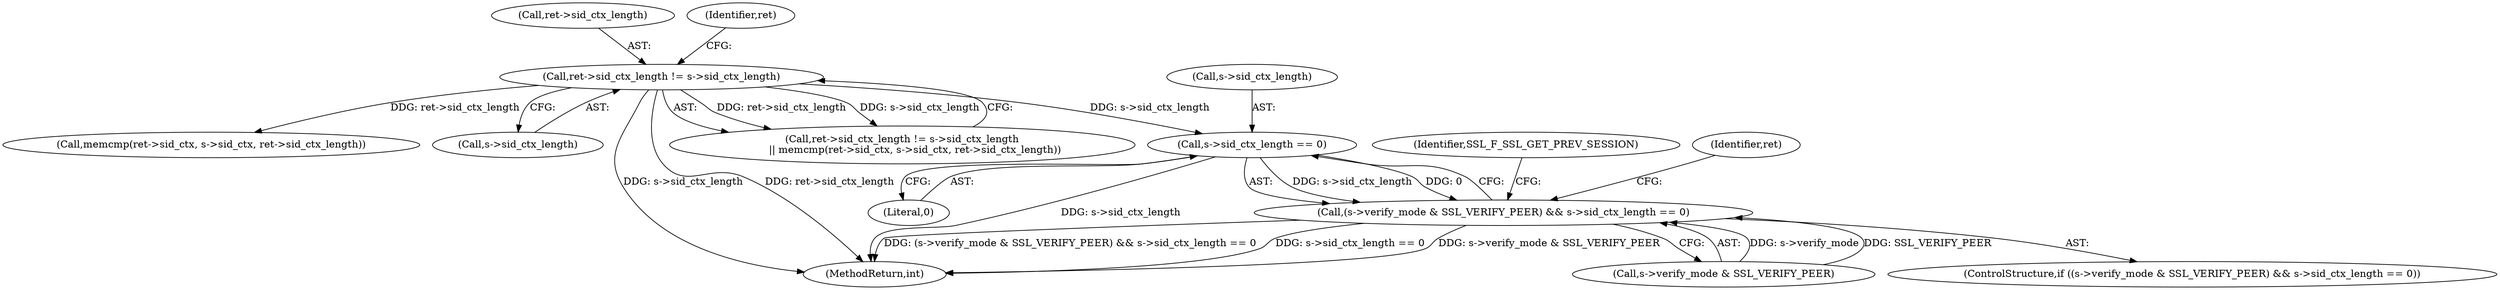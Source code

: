 digraph "0_openssl_a004e72b95835136d3f1ea90517f706c24c03da7_0@pointer" {
"1000356" [label="(Call,s->sid_ctx_length == 0)"];
"1000330" [label="(Call,ret->sid_ctx_length != s->sid_ctx_length)"];
"1000350" [label="(Call,(s->verify_mode & SSL_VERIFY_PEER) && s->sid_ctx_length == 0)"];
"1000360" [label="(Literal,0)"];
"1000349" [label="(ControlStructure,if ((s->verify_mode & SSL_VERIFY_PEER) && s->sid_ctx_length == 0))"];
"1000330" [label="(Call,ret->sid_ctx_length != s->sid_ctx_length)"];
"1000363" [label="(Identifier,SSL_F_SSL_GET_PREV_SESSION)"];
"1000350" [label="(Call,(s->verify_mode & SSL_VERIFY_PEER) && s->sid_ctx_length == 0)"];
"1000337" [label="(Call,memcmp(ret->sid_ctx, s->sid_ctx, ret->sid_ctx_length))"];
"1000357" [label="(Call,s->sid_ctx_length)"];
"1000334" [label="(Call,s->sid_ctx_length)"];
"1000331" [label="(Call,ret->sid_ctx_length)"];
"1000339" [label="(Identifier,ret)"];
"1000516" [label="(MethodReturn,int)"];
"1000356" [label="(Call,s->sid_ctx_length == 0)"];
"1000372" [label="(Identifier,ret)"];
"1000329" [label="(Call,ret->sid_ctx_length != s->sid_ctx_length\n        || memcmp(ret->sid_ctx, s->sid_ctx, ret->sid_ctx_length))"];
"1000351" [label="(Call,s->verify_mode & SSL_VERIFY_PEER)"];
"1000356" -> "1000350"  [label="AST: "];
"1000356" -> "1000360"  [label="CFG: "];
"1000357" -> "1000356"  [label="AST: "];
"1000360" -> "1000356"  [label="AST: "];
"1000350" -> "1000356"  [label="CFG: "];
"1000356" -> "1000516"  [label="DDG: s->sid_ctx_length"];
"1000356" -> "1000350"  [label="DDG: s->sid_ctx_length"];
"1000356" -> "1000350"  [label="DDG: 0"];
"1000330" -> "1000356"  [label="DDG: s->sid_ctx_length"];
"1000330" -> "1000329"  [label="AST: "];
"1000330" -> "1000334"  [label="CFG: "];
"1000331" -> "1000330"  [label="AST: "];
"1000334" -> "1000330"  [label="AST: "];
"1000339" -> "1000330"  [label="CFG: "];
"1000329" -> "1000330"  [label="CFG: "];
"1000330" -> "1000516"  [label="DDG: s->sid_ctx_length"];
"1000330" -> "1000516"  [label="DDG: ret->sid_ctx_length"];
"1000330" -> "1000329"  [label="DDG: ret->sid_ctx_length"];
"1000330" -> "1000329"  [label="DDG: s->sid_ctx_length"];
"1000330" -> "1000337"  [label="DDG: ret->sid_ctx_length"];
"1000350" -> "1000349"  [label="AST: "];
"1000350" -> "1000351"  [label="CFG: "];
"1000351" -> "1000350"  [label="AST: "];
"1000363" -> "1000350"  [label="CFG: "];
"1000372" -> "1000350"  [label="CFG: "];
"1000350" -> "1000516"  [label="DDG: s->sid_ctx_length == 0"];
"1000350" -> "1000516"  [label="DDG: s->verify_mode & SSL_VERIFY_PEER"];
"1000350" -> "1000516"  [label="DDG: (s->verify_mode & SSL_VERIFY_PEER) && s->sid_ctx_length == 0"];
"1000351" -> "1000350"  [label="DDG: s->verify_mode"];
"1000351" -> "1000350"  [label="DDG: SSL_VERIFY_PEER"];
}
